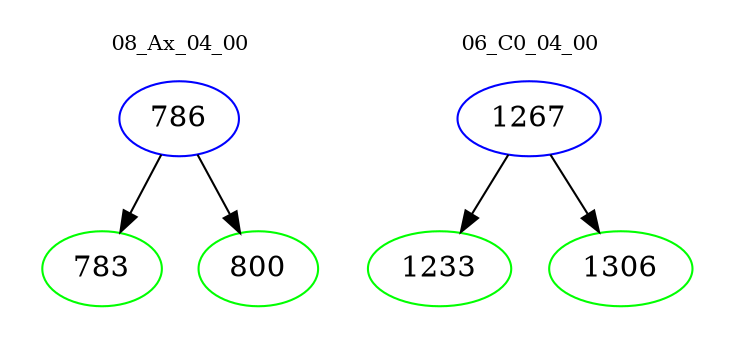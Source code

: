 digraph{
subgraph cluster_0 {
color = white
label = "08_Ax_04_00";
fontsize=10;
T0_786 [label="786", color="blue"]
T0_786 -> T0_783 [color="black"]
T0_783 [label="783", color="green"]
T0_786 -> T0_800 [color="black"]
T0_800 [label="800", color="green"]
}
subgraph cluster_1 {
color = white
label = "06_C0_04_00";
fontsize=10;
T1_1267 [label="1267", color="blue"]
T1_1267 -> T1_1233 [color="black"]
T1_1233 [label="1233", color="green"]
T1_1267 -> T1_1306 [color="black"]
T1_1306 [label="1306", color="green"]
}
}
